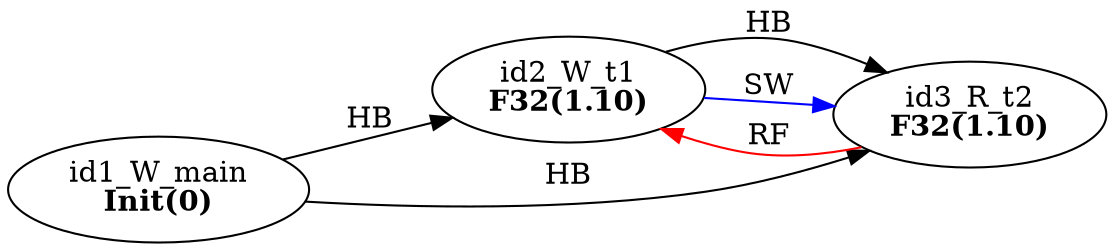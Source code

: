 digraph memory_model {
rankdir=LR;
splines=true; esep=0.5;
id1_W_main -> id2_W_t1 [label = "HB", color="black"];
id1_W_main -> id3_R_t2 [label = "HB", color="black"];
id2_W_t1 -> id3_R_t2 [label = "HB", color="black"];
id3_R_t2 -> id2_W_t1 [label = "RF", color="red"];
id2_W_t1 -> id3_R_t2 [label = "SW", color="blue"];
id1_W_main [label=<id1_W_main<br/><B>Init(0)</B>>, pos="2.5,2!"]
id2_W_t1 [label=<id2_W_t1<br/><B>F32(1.10)</B>>, pos="0,0!"]
id3_R_t2 [label=<id3_R_t2<br/><B>F32(1.10)</B>>, pos="5,0!"]
}